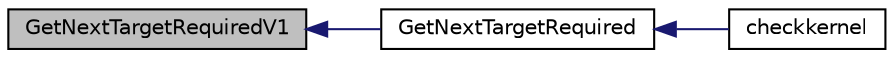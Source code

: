 digraph "GetNextTargetRequiredV1"
{
  edge [fontname="Helvetica",fontsize="10",labelfontname="Helvetica",labelfontsize="10"];
  node [fontname="Helvetica",fontsize="10",shape=record];
  rankdir="LR";
  Node116 [label="GetNextTargetRequiredV1",height=0.2,width=0.4,color="black", fillcolor="grey75", style="filled", fontcolor="black"];
  Node116 -> Node117 [dir="back",color="midnightblue",fontsize="10",style="solid",fontname="Helvetica"];
  Node117 [label="GetNextTargetRequired",height=0.2,width=0.4,color="black", fillcolor="white", style="filled",URL="$proofs_8h.html#a868a58404bd61b6a82901f428d152bae",tooltip="Calculate difficulty using retarget algorithm by maintaining target. "];
  Node117 -> Node118 [dir="back",color="midnightblue",fontsize="10",style="solid",fontname="Helvetica"];
  Node118 [label="checkkernel",height=0.2,width=0.4,color="black", fillcolor="white", style="filled",URL="$rpcmining_8cpp.html#a36ee2284a7252841b8a62a9531b6acbc"];
}
